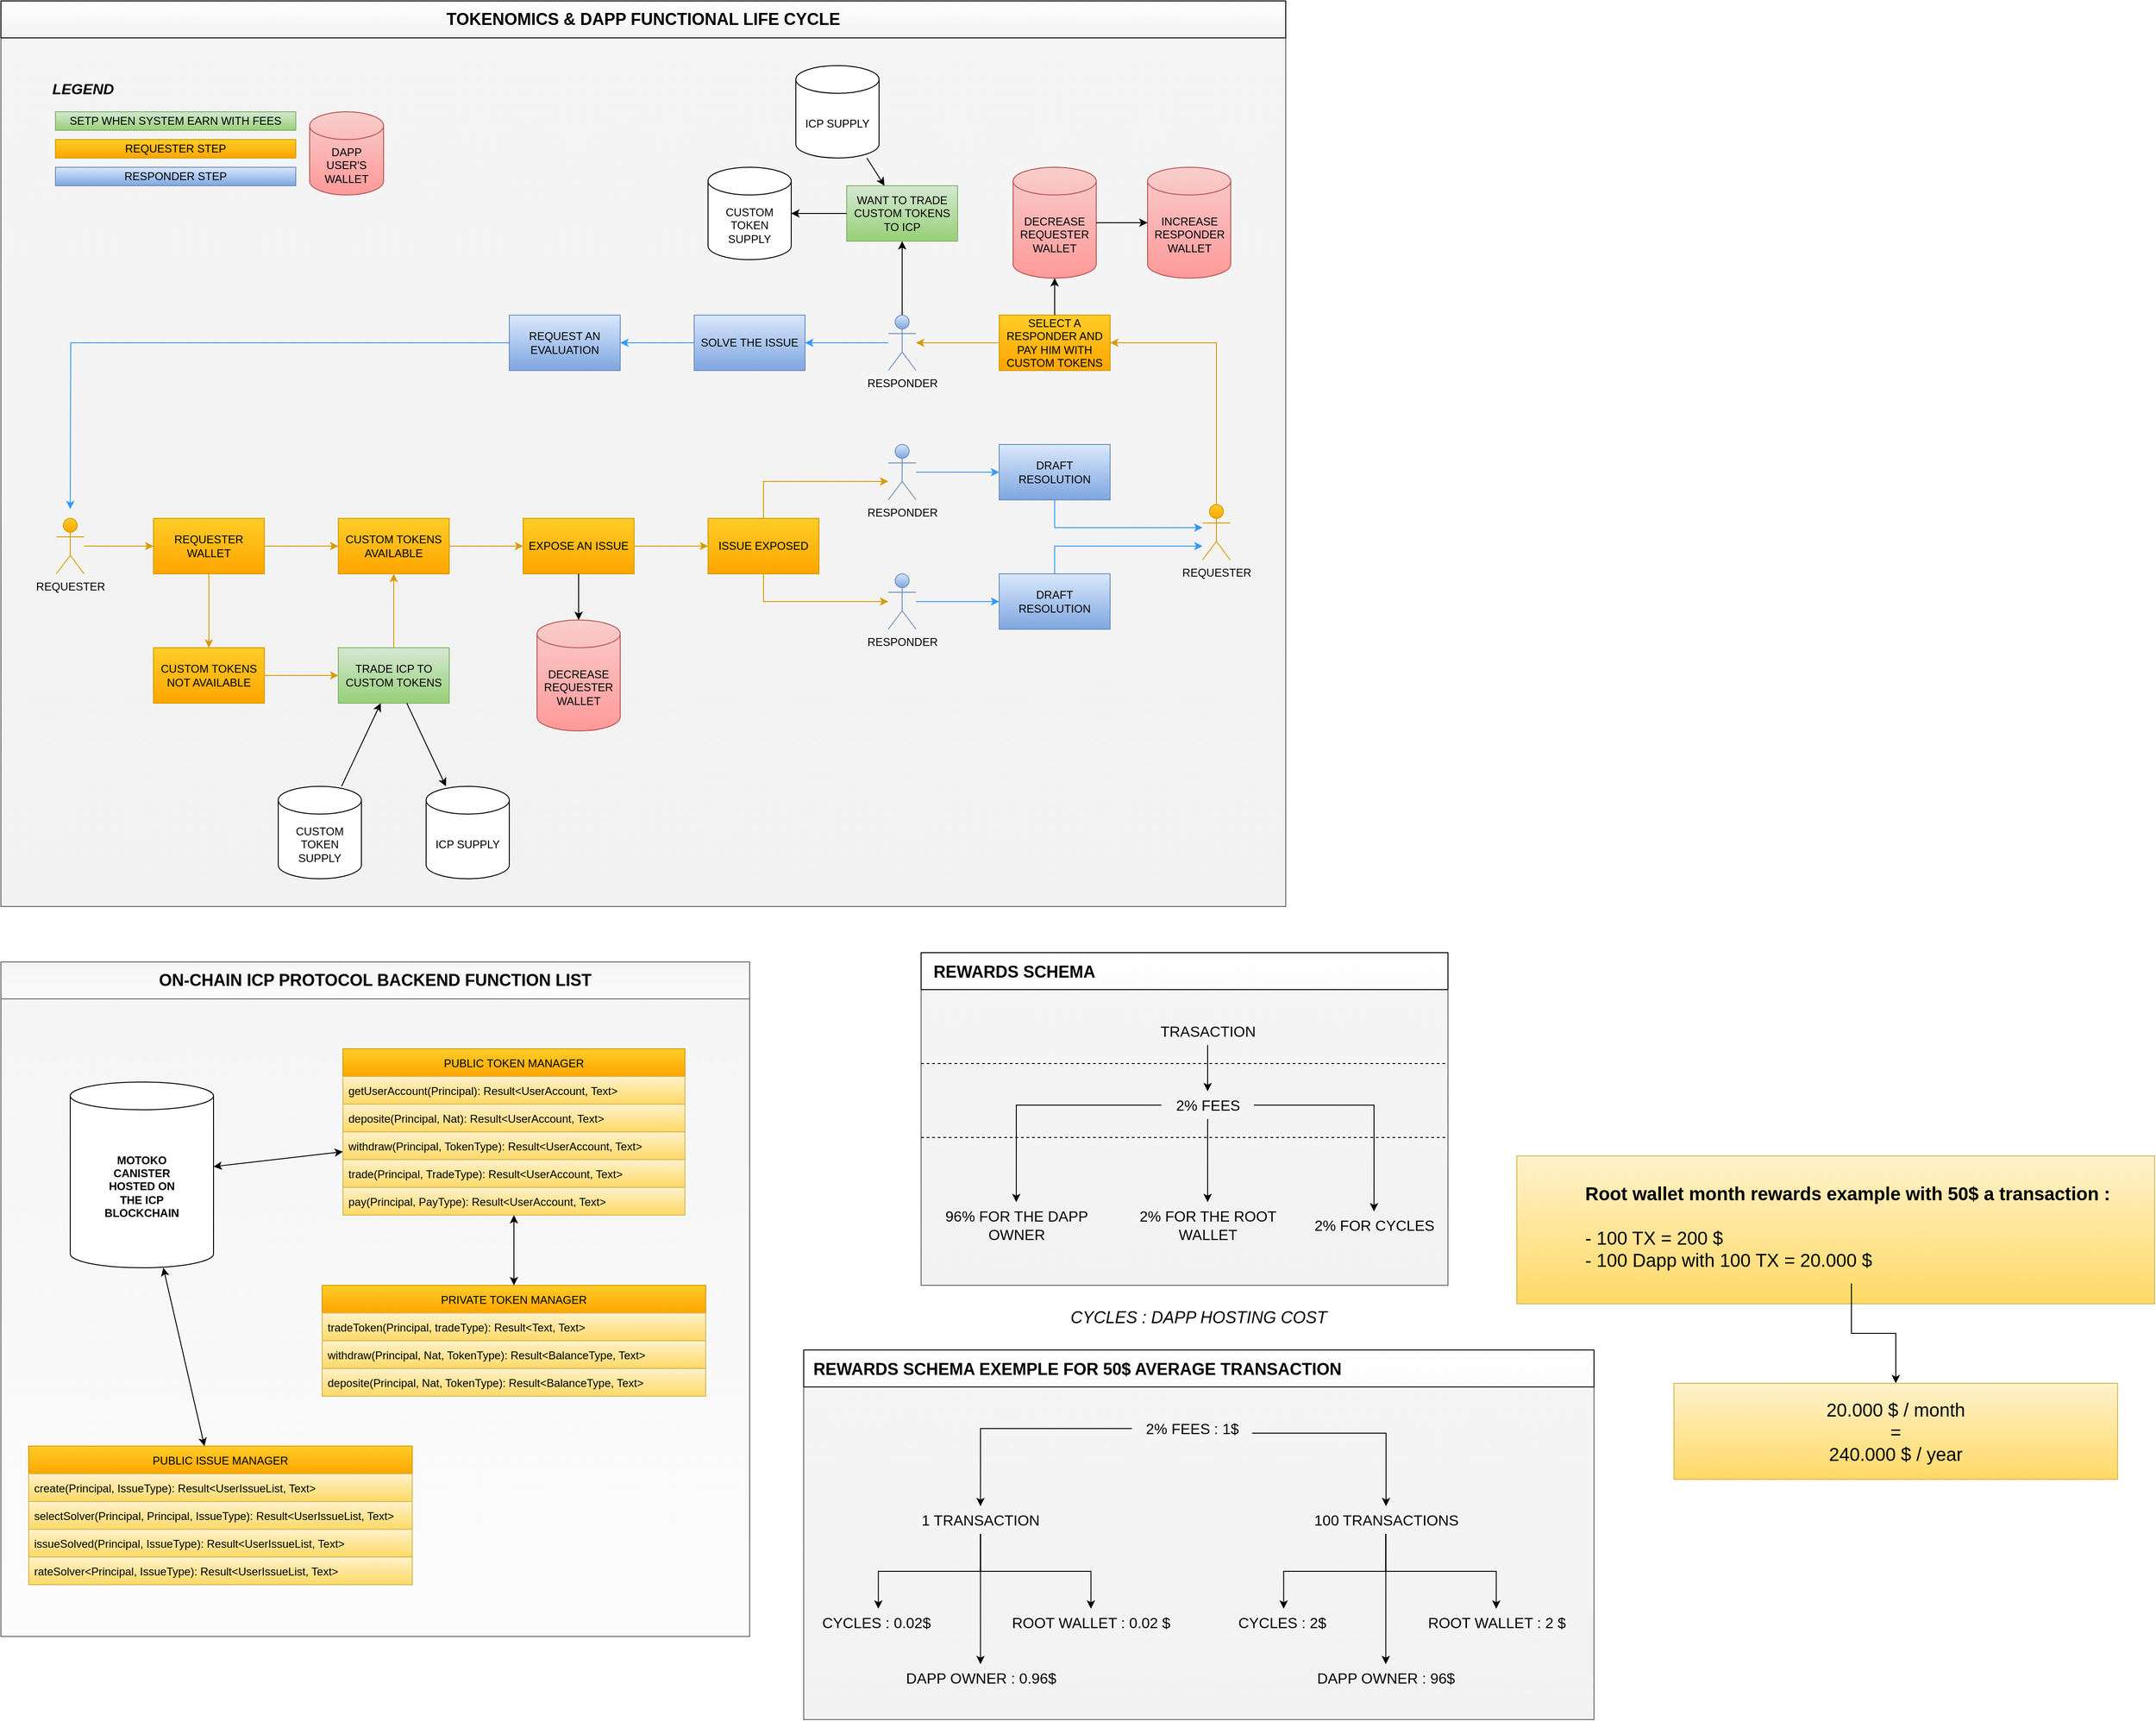<mxfile version="20.0.4" type="github">
  <diagram id="-E4rqIcrRXrwPLXp2Tc1" name="Page-1">
    <mxGraphModel dx="1896" dy="1011" grid="1" gridSize="10" guides="1" tooltips="1" connect="1" arrows="1" fold="1" page="1" pageScale="1" pageWidth="827" pageHeight="1169" math="0" shadow="0">
      <root>
        <mxCell id="0" />
        <mxCell id="1" parent="0" />
        <mxCell id="Ue3m3ns21DTPb-Fn_mAA-82" value="" style="rounded=0;whiteSpace=wrap;html=1;fontSize=20;gradientColor=#ffd966;fillColor=#fff2cc;strokeColor=#d6b656;" vertex="1" parent="1">
          <mxGeometry x="1640" y="1290" width="690" height="160" as="geometry" />
        </mxCell>
        <mxCell id="Ue3m3ns21DTPb-Fn_mAA-72" value="" style="rounded=0;whiteSpace=wrap;html=1;fontSize=16;gradientColor=#F2F2F2;fillColor=#f5f5f5;strokeColor=#666666;" vertex="1" parent="1">
          <mxGeometry x="868.5" y="1540" width="855" height="360" as="geometry" />
        </mxCell>
        <mxCell id="Ue3m3ns21DTPb-Fn_mAA-50" value="" style="rounded=0;whiteSpace=wrap;html=1;fontSize=16;gradientColor=#F2F2F2;fillColor=#f5f5f5;strokeColor=#666666;" vertex="1" parent="1">
          <mxGeometry x="995.5" y="1110" width="570" height="320" as="geometry" />
        </mxCell>
        <mxCell id="Ue3m3ns21DTPb-Fn_mAA-28" value="" style="rounded=0;whiteSpace=wrap;html=1;fillColor=#f5f5f5;gradientColor=#FCFCFC;strokeColor=#666666;" vertex="1" parent="1">
          <mxGeometry y="1120" width="810" height="690" as="geometry" />
        </mxCell>
        <mxCell id="-_ocpUVoCZEyNk-bwwx2-116" value="" style="rounded=0;whiteSpace=wrap;html=1;fillColor=#f5f5f5;gradientColor=#F2F2F2;strokeColor=#666666;movable=1;resizable=1;rotatable=1;deletable=1;editable=1;connectable=1;" parent="1" vertex="1">
          <mxGeometry y="80" width="1390" height="940" as="geometry" />
        </mxCell>
        <mxCell id="-_ocpUVoCZEyNk-bwwx2-2" value="ICP SUPPLY" style="shape=cylinder3;whiteSpace=wrap;html=1;boundedLbl=1;backgroundOutline=1;size=15;" parent="1" vertex="1">
          <mxGeometry x="460" y="890" width="90" height="100" as="geometry" />
        </mxCell>
        <mxCell id="-_ocpUVoCZEyNk-bwwx2-12" value="" style="edgeStyle=orthogonalEdgeStyle;rounded=0;orthogonalLoop=1;jettySize=auto;html=1;strokeWidth=1;fillColor=#ffcd28;strokeColor=#d79b00;gradientColor=#ffa500;" parent="1" source="-_ocpUVoCZEyNk-bwwx2-3" target="-_ocpUVoCZEyNk-bwwx2-11" edge="1">
          <mxGeometry relative="1" as="geometry" />
        </mxCell>
        <mxCell id="-_ocpUVoCZEyNk-bwwx2-3" value="REQUESTER" style="shape=umlActor;verticalLabelPosition=bottom;verticalAlign=top;html=1;outlineConnect=0;fillColor=#ffcd28;strokeColor=#d79b00;gradientColor=#ffa500;" parent="1" vertex="1">
          <mxGeometry x="60" y="600" width="30" height="60" as="geometry" />
        </mxCell>
        <mxCell id="-_ocpUVoCZEyNk-bwwx2-7" value="CUSTOM TOKEN SUPPLY" style="shape=cylinder3;whiteSpace=wrap;html=1;boundedLbl=1;backgroundOutline=1;size=15;" parent="1" vertex="1">
          <mxGeometry x="300" y="890" width="90" height="100" as="geometry" />
        </mxCell>
        <mxCell id="-_ocpUVoCZEyNk-bwwx2-14" value="" style="edgeStyle=orthogonalEdgeStyle;rounded=0;orthogonalLoop=1;jettySize=auto;html=1;fillColor=#ffcd28;strokeColor=#d79b00;gradientColor=#ffa500;" parent="1" source="-_ocpUVoCZEyNk-bwwx2-11" target="-_ocpUVoCZEyNk-bwwx2-13" edge="1">
          <mxGeometry relative="1" as="geometry" />
        </mxCell>
        <mxCell id="-_ocpUVoCZEyNk-bwwx2-25" value="" style="edgeStyle=orthogonalEdgeStyle;rounded=0;orthogonalLoop=1;jettySize=auto;html=1;fillColor=#ffcd28;gradientColor=#ffa500;strokeColor=#d79b00;" parent="1" source="-_ocpUVoCZEyNk-bwwx2-11" target="-_ocpUVoCZEyNk-bwwx2-24" edge="1">
          <mxGeometry relative="1" as="geometry" />
        </mxCell>
        <mxCell id="-_ocpUVoCZEyNk-bwwx2-11" value="REQUESTER WALLET" style="whiteSpace=wrap;html=1;verticalAlign=middle;fillColor=#ffcd28;strokeColor=#d79b00;gradientColor=#ffa500;" parent="1" vertex="1">
          <mxGeometry x="165" y="600" width="120" height="60" as="geometry" />
        </mxCell>
        <mxCell id="-_ocpUVoCZEyNk-bwwx2-16" value="" style="edgeStyle=orthogonalEdgeStyle;rounded=0;orthogonalLoop=1;jettySize=auto;html=1;fillColor=#ffcd28;strokeColor=#d79b00;gradientColor=#ffa500;" parent="1" source="-_ocpUVoCZEyNk-bwwx2-13" target="-_ocpUVoCZEyNk-bwwx2-15" edge="1">
          <mxGeometry relative="1" as="geometry" />
        </mxCell>
        <mxCell id="-_ocpUVoCZEyNk-bwwx2-13" value="CUSTOM TOKENS AVAILABLE" style="whiteSpace=wrap;html=1;verticalAlign=middle;fillColor=#ffcd28;strokeColor=#d79b00;gradientColor=#ffa500;" parent="1" vertex="1">
          <mxGeometry x="365" y="600" width="120" height="60" as="geometry" />
        </mxCell>
        <mxCell id="-_ocpUVoCZEyNk-bwwx2-33" value="" style="edgeStyle=orthogonalEdgeStyle;rounded=0;orthogonalLoop=1;jettySize=auto;html=1;fillColor=#ffcd28;strokeColor=#d79b00;gradientColor=#ffa500;" parent="1" source="-_ocpUVoCZEyNk-bwwx2-15" target="-_ocpUVoCZEyNk-bwwx2-32" edge="1">
          <mxGeometry relative="1" as="geometry" />
        </mxCell>
        <mxCell id="-_ocpUVoCZEyNk-bwwx2-15" value="EXPOSE AN ISSUE" style="whiteSpace=wrap;html=1;verticalAlign=middle;fillColor=#ffcd28;strokeColor=#d79b00;gradientColor=#ffa500;" parent="1" vertex="1">
          <mxGeometry x="565" y="600" width="120" height="60" as="geometry" />
        </mxCell>
        <mxCell id="-_ocpUVoCZEyNk-bwwx2-27" value="" style="edgeStyle=orthogonalEdgeStyle;rounded=0;orthogonalLoop=1;jettySize=auto;html=1;fillColor=#ffcd28;strokeColor=#d79b00;gradientColor=#ffa500;" parent="1" source="-_ocpUVoCZEyNk-bwwx2-24" target="-_ocpUVoCZEyNk-bwwx2-26" edge="1">
          <mxGeometry relative="1" as="geometry" />
        </mxCell>
        <mxCell id="-_ocpUVoCZEyNk-bwwx2-24" value="CUSTOM TOKENS NOT AVAILABLE" style="whiteSpace=wrap;html=1;verticalAlign=middle;fillColor=#ffcd28;strokeColor=#d79b00;gradientColor=#ffa500;" parent="1" vertex="1">
          <mxGeometry x="165" y="740" width="120" height="60" as="geometry" />
        </mxCell>
        <mxCell id="-_ocpUVoCZEyNk-bwwx2-28" value="" style="edgeStyle=orthogonalEdgeStyle;rounded=0;orthogonalLoop=1;jettySize=auto;html=1;fillColor=#ffcd28;gradientColor=#ffa500;strokeColor=#d79b00;" parent="1" source="-_ocpUVoCZEyNk-bwwx2-26" target="-_ocpUVoCZEyNk-bwwx2-13" edge="1">
          <mxGeometry relative="1" as="geometry" />
        </mxCell>
        <mxCell id="-_ocpUVoCZEyNk-bwwx2-26" value="TRADE ICP TO CUSTOM TOKENS" style="whiteSpace=wrap;html=1;verticalAlign=middle;fillColor=#d5e8d4;strokeColor=#82b366;gradientColor=#97d077;" parent="1" vertex="1">
          <mxGeometry x="365" y="740" width="120" height="60" as="geometry" />
        </mxCell>
        <mxCell id="-_ocpUVoCZEyNk-bwwx2-29" value="SETP WHEN SYSTEM EARN WITH FEES" style="whiteSpace=wrap;html=1;verticalAlign=middle;fillColor=#d5e8d4;strokeColor=#82b366;gradientColor=#97d077;" parent="1" vertex="1">
          <mxGeometry x="59" y="160" width="260" height="20" as="geometry" />
        </mxCell>
        <mxCell id="-_ocpUVoCZEyNk-bwwx2-31" value="LEGEND" style="text;html=1;strokeColor=none;fillColor=none;align=center;verticalAlign=middle;whiteSpace=wrap;rounded=0;fontSize=16;fontStyle=3" parent="1" vertex="1">
          <mxGeometry x="59" y="120" width="60" height="30" as="geometry" />
        </mxCell>
        <mxCell id="-_ocpUVoCZEyNk-bwwx2-73" style="edgeStyle=orthogonalEdgeStyle;rounded=0;orthogonalLoop=1;jettySize=auto;html=1;strokeColor=#d79b00;strokeWidth=1;fillColor=#ffcd28;gradientColor=#ffa500;" parent="1" source="-_ocpUVoCZEyNk-bwwx2-32" target="-_ocpUVoCZEyNk-bwwx2-47" edge="1">
          <mxGeometry relative="1" as="geometry">
            <Array as="points">
              <mxPoint x="825" y="690" />
            </Array>
          </mxGeometry>
        </mxCell>
        <mxCell id="-_ocpUVoCZEyNk-bwwx2-75" style="edgeStyle=orthogonalEdgeStyle;rounded=0;orthogonalLoop=1;jettySize=auto;html=1;strokeColor=#d79b00;strokeWidth=1;fillColor=#ffcd28;gradientColor=#ffa500;" parent="1" source="-_ocpUVoCZEyNk-bwwx2-32" target="-_ocpUVoCZEyNk-bwwx2-46" edge="1">
          <mxGeometry relative="1" as="geometry">
            <Array as="points">
              <mxPoint x="825" y="560" />
            </Array>
          </mxGeometry>
        </mxCell>
        <mxCell id="-_ocpUVoCZEyNk-bwwx2-32" value="ISSUE EXPOSED" style="whiteSpace=wrap;html=1;verticalAlign=middle;fillColor=#ffcd28;strokeColor=#d79b00;gradientColor=#ffa500;" parent="1" vertex="1">
          <mxGeometry x="765" y="600" width="120" height="60" as="geometry" />
        </mxCell>
        <mxCell id="-_ocpUVoCZEyNk-bwwx2-39" value="REQUESTER STEP" style="whiteSpace=wrap;html=1;verticalAlign=middle;fillColor=#ffcd28;strokeColor=#d79b00;gradientColor=#ffa500;" parent="1" vertex="1">
          <mxGeometry x="59" y="190" width="260" height="20" as="geometry" />
        </mxCell>
        <mxCell id="-_ocpUVoCZEyNk-bwwx2-40" value="RESPONDER STEP" style="whiteSpace=wrap;html=1;verticalAlign=middle;fillColor=#dae8fc;strokeColor=#6c8ebf;gradientColor=#7ea6e0;" parent="1" vertex="1">
          <mxGeometry x="59" y="220" width="260" height="20" as="geometry" />
        </mxCell>
        <mxCell id="-_ocpUVoCZEyNk-bwwx2-81" style="edgeStyle=orthogonalEdgeStyle;rounded=0;orthogonalLoop=1;jettySize=auto;html=1;strokeColor=#d79b00;strokeWidth=1;fillColor=#ffcd28;gradientColor=#ffa500;" parent="1" source="-_ocpUVoCZEyNk-bwwx2-42" target="-_ocpUVoCZEyNk-bwwx2-80" edge="1">
          <mxGeometry relative="1" as="geometry">
            <Array as="points">
              <mxPoint x="1315" y="410" />
            </Array>
          </mxGeometry>
        </mxCell>
        <mxCell id="-_ocpUVoCZEyNk-bwwx2-42" value="REQUESTER" style="shape=umlActor;verticalLabelPosition=bottom;verticalAlign=top;html=1;outlineConnect=0;fillColor=#ffcd28;strokeColor=#d79b00;gradientColor=#ffa500;" parent="1" vertex="1">
          <mxGeometry x="1300" y="585" width="30" height="60" as="geometry" />
        </mxCell>
        <mxCell id="-_ocpUVoCZEyNk-bwwx2-77" style="edgeStyle=orthogonalEdgeStyle;rounded=0;orthogonalLoop=1;jettySize=auto;html=1;strokeColor=#3399FF;strokeWidth=1;" parent="1" source="-_ocpUVoCZEyNk-bwwx2-46" target="-_ocpUVoCZEyNk-bwwx2-48" edge="1">
          <mxGeometry relative="1" as="geometry" />
        </mxCell>
        <mxCell id="-_ocpUVoCZEyNk-bwwx2-46" value="RESPONDER" style="shape=umlActor;verticalLabelPosition=bottom;verticalAlign=top;html=1;outlineConnect=0;fillColor=#dae8fc;strokeColor=#6c8ebf;gradientColor=#7ea6e0;" parent="1" vertex="1">
          <mxGeometry x="960" y="520" width="30" height="60" as="geometry" />
        </mxCell>
        <mxCell id="-_ocpUVoCZEyNk-bwwx2-76" style="edgeStyle=orthogonalEdgeStyle;rounded=0;orthogonalLoop=1;jettySize=auto;html=1;strokeColor=#3399FF;strokeWidth=1;" parent="1" source="-_ocpUVoCZEyNk-bwwx2-47" target="-_ocpUVoCZEyNk-bwwx2-49" edge="1">
          <mxGeometry relative="1" as="geometry" />
        </mxCell>
        <mxCell id="-_ocpUVoCZEyNk-bwwx2-47" value="RESPONDER" style="shape=umlActor;verticalLabelPosition=bottom;verticalAlign=top;html=1;outlineConnect=0;fillColor=#dae8fc;strokeColor=#6c8ebf;gradientColor=#7ea6e0;" parent="1" vertex="1">
          <mxGeometry x="960" y="660" width="30" height="60" as="geometry" />
        </mxCell>
        <mxCell id="-_ocpUVoCZEyNk-bwwx2-78" style="edgeStyle=orthogonalEdgeStyle;rounded=0;orthogonalLoop=1;jettySize=auto;html=1;strokeColor=#3399FF;strokeWidth=1;" parent="1" source="-_ocpUVoCZEyNk-bwwx2-48" target="-_ocpUVoCZEyNk-bwwx2-42" edge="1">
          <mxGeometry relative="1" as="geometry">
            <Array as="points">
              <mxPoint x="1140" y="610" />
            </Array>
          </mxGeometry>
        </mxCell>
        <mxCell id="-_ocpUVoCZEyNk-bwwx2-48" value="DRAFT RESOLUTION" style="whiteSpace=wrap;html=1;verticalAlign=middle;fillColor=#dae8fc;strokeColor=#6c8ebf;gradientColor=#7ea6e0;" parent="1" vertex="1">
          <mxGeometry x="1080" y="520" width="120" height="60" as="geometry" />
        </mxCell>
        <mxCell id="-_ocpUVoCZEyNk-bwwx2-79" style="edgeStyle=orthogonalEdgeStyle;rounded=0;orthogonalLoop=1;jettySize=auto;html=1;strokeColor=#3399FF;strokeWidth=1;" parent="1" source="-_ocpUVoCZEyNk-bwwx2-49" target="-_ocpUVoCZEyNk-bwwx2-42" edge="1">
          <mxGeometry relative="1" as="geometry">
            <Array as="points">
              <mxPoint x="1140" y="630" />
            </Array>
          </mxGeometry>
        </mxCell>
        <mxCell id="-_ocpUVoCZEyNk-bwwx2-49" value="DRAFT RESOLUTION" style="whiteSpace=wrap;html=1;verticalAlign=middle;fillColor=#dae8fc;strokeColor=#6c8ebf;gradientColor=#7ea6e0;" parent="1" vertex="1">
          <mxGeometry x="1080" y="660" width="120" height="60" as="geometry" />
        </mxCell>
        <mxCell id="-_ocpUVoCZEyNk-bwwx2-87" style="edgeStyle=orthogonalEdgeStyle;rounded=0;orthogonalLoop=1;jettySize=auto;html=1;strokeColor=#d79b00;strokeWidth=1;fillColor=#ffcd28;gradientColor=#ffa500;" parent="1" source="-_ocpUVoCZEyNk-bwwx2-80" target="-_ocpUVoCZEyNk-bwwx2-86" edge="1">
          <mxGeometry relative="1" as="geometry" />
        </mxCell>
        <mxCell id="-_ocpUVoCZEyNk-bwwx2-80" value="SELECT A RESPONDER AND PAY HIM WITH CUSTOM TOKENS" style="whiteSpace=wrap;html=1;verticalAlign=middle;fillColor=#ffcd28;strokeColor=#d79b00;gradientColor=#ffa500;" parent="1" vertex="1">
          <mxGeometry x="1080" y="380" width="120" height="60" as="geometry" />
        </mxCell>
        <mxCell id="-_ocpUVoCZEyNk-bwwx2-89" style="edgeStyle=orthogonalEdgeStyle;rounded=0;orthogonalLoop=1;jettySize=auto;html=1;strokeColor=#3399FF;strokeWidth=1;" parent="1" source="-_ocpUVoCZEyNk-bwwx2-86" target="-_ocpUVoCZEyNk-bwwx2-88" edge="1">
          <mxGeometry relative="1" as="geometry" />
        </mxCell>
        <mxCell id="-_ocpUVoCZEyNk-bwwx2-102" value="" style="edgeStyle=orthogonalEdgeStyle;rounded=0;orthogonalLoop=1;jettySize=auto;html=1;startArrow=none;startFill=0;endArrow=classic;endFill=1;strokeColor=#000000;strokeWidth=1;" parent="1" source="-_ocpUVoCZEyNk-bwwx2-86" target="-_ocpUVoCZEyNk-bwwx2-101" edge="1">
          <mxGeometry relative="1" as="geometry" />
        </mxCell>
        <mxCell id="-_ocpUVoCZEyNk-bwwx2-86" value="RESPONDER" style="shape=umlActor;verticalLabelPosition=bottom;verticalAlign=top;html=1;outlineConnect=0;fillColor=#dae8fc;strokeColor=#6c8ebf;gradientColor=#7ea6e0;" parent="1" vertex="1">
          <mxGeometry x="960" y="380" width="30" height="60" as="geometry" />
        </mxCell>
        <mxCell id="-_ocpUVoCZEyNk-bwwx2-91" value="" style="edgeStyle=orthogonalEdgeStyle;rounded=0;orthogonalLoop=1;jettySize=auto;html=1;strokeColor=#3399FF;strokeWidth=1;" parent="1" source="-_ocpUVoCZEyNk-bwwx2-88" target="-_ocpUVoCZEyNk-bwwx2-90" edge="1">
          <mxGeometry relative="1" as="geometry" />
        </mxCell>
        <mxCell id="-_ocpUVoCZEyNk-bwwx2-88" value="SOLVE THE ISSUE" style="whiteSpace=wrap;html=1;verticalAlign=middle;fillColor=#dae8fc;strokeColor=#6c8ebf;gradientColor=#7ea6e0;" parent="1" vertex="1">
          <mxGeometry x="750" y="380" width="120" height="60" as="geometry" />
        </mxCell>
        <mxCell id="-_ocpUVoCZEyNk-bwwx2-92" style="edgeStyle=orthogonalEdgeStyle;rounded=0;orthogonalLoop=1;jettySize=auto;html=1;strokeColor=#3399FF;strokeWidth=1;" parent="1" source="-_ocpUVoCZEyNk-bwwx2-90" edge="1">
          <mxGeometry relative="1" as="geometry">
            <mxPoint x="75" y="590" as="targetPoint" />
          </mxGeometry>
        </mxCell>
        <mxCell id="-_ocpUVoCZEyNk-bwwx2-90" value="REQUEST AN EVALUATION" style="whiteSpace=wrap;html=1;verticalAlign=middle;fillColor=#dae8fc;strokeColor=#6c8ebf;gradientColor=#7ea6e0;" parent="1" vertex="1">
          <mxGeometry x="550" y="380" width="120" height="60" as="geometry" />
        </mxCell>
        <mxCell id="-_ocpUVoCZEyNk-bwwx2-95" value="" style="endArrow=classic;html=1;rounded=0;strokeColor=#000000;strokeWidth=1;" parent="1" source="-_ocpUVoCZEyNk-bwwx2-26" target="-_ocpUVoCZEyNk-bwwx2-2" edge="1">
          <mxGeometry width="50" height="50" relative="1" as="geometry">
            <mxPoint x="770" y="770" as="sourcePoint" />
            <mxPoint x="820" y="720" as="targetPoint" />
          </mxGeometry>
        </mxCell>
        <mxCell id="-_ocpUVoCZEyNk-bwwx2-96" value="" style="endArrow=classic;html=1;rounded=0;strokeColor=#000000;strokeWidth=1;" parent="1" source="-_ocpUVoCZEyNk-bwwx2-7" target="-_ocpUVoCZEyNk-bwwx2-26" edge="1">
          <mxGeometry width="50" height="50" relative="1" as="geometry">
            <mxPoint x="770" y="770" as="sourcePoint" />
            <mxPoint x="820" y="720" as="targetPoint" />
          </mxGeometry>
        </mxCell>
        <mxCell id="-_ocpUVoCZEyNk-bwwx2-97" value="DECREASE REQUESTER WALLET" style="shape=cylinder3;whiteSpace=wrap;html=1;boundedLbl=1;backgroundOutline=1;size=15;fillColor=#f8cecc;gradientColor=#FF9999;strokeColor=#b85450;" parent="1" vertex="1">
          <mxGeometry x="580" y="710" width="90" height="120" as="geometry" />
        </mxCell>
        <mxCell id="-_ocpUVoCZEyNk-bwwx2-98" value="" style="endArrow=classic;html=1;rounded=0;strokeColor=#000000;strokeWidth=1;" parent="1" source="-_ocpUVoCZEyNk-bwwx2-15" target="-_ocpUVoCZEyNk-bwwx2-97" edge="1">
          <mxGeometry width="50" height="50" relative="1" as="geometry">
            <mxPoint x="770" y="770" as="sourcePoint" />
            <mxPoint x="820" y="720" as="targetPoint" />
          </mxGeometry>
        </mxCell>
        <mxCell id="-_ocpUVoCZEyNk-bwwx2-101" value="WANT TO TRADE CUSTOM TOKENS TO ICP" style="whiteSpace=wrap;html=1;verticalAlign=middle;fillColor=#d5e8d4;strokeColor=#82b366;gradientColor=#97d077;" parent="1" vertex="1">
          <mxGeometry x="915" y="240" width="120" height="60" as="geometry" />
        </mxCell>
        <mxCell id="-_ocpUVoCZEyNk-bwwx2-104" value="ICP SUPPLY" style="shape=cylinder3;whiteSpace=wrap;html=1;boundedLbl=1;backgroundOutline=1;size=15;" parent="1" vertex="1">
          <mxGeometry x="860" y="110" width="90" height="100" as="geometry" />
        </mxCell>
        <mxCell id="-_ocpUVoCZEyNk-bwwx2-105" value="CUSTOM TOKEN SUPPLY" style="shape=cylinder3;whiteSpace=wrap;html=1;boundedLbl=1;backgroundOutline=1;size=15;" parent="1" vertex="1">
          <mxGeometry x="765" y="220" width="90" height="100" as="geometry" />
        </mxCell>
        <mxCell id="-_ocpUVoCZEyNk-bwwx2-106" value="" style="endArrow=classic;html=1;rounded=0;strokeColor=#000000;strokeWidth=1;" parent="1" source="-_ocpUVoCZEyNk-bwwx2-101" target="-_ocpUVoCZEyNk-bwwx2-105" edge="1">
          <mxGeometry width="50" height="50" relative="1" as="geometry">
            <mxPoint x="700" y="340" as="sourcePoint" />
            <mxPoint x="750" y="290" as="targetPoint" />
          </mxGeometry>
        </mxCell>
        <mxCell id="-_ocpUVoCZEyNk-bwwx2-108" value="" style="endArrow=classic;html=1;rounded=0;strokeColor=#000000;strokeWidth=1;" parent="1" source="-_ocpUVoCZEyNk-bwwx2-104" target="-_ocpUVoCZEyNk-bwwx2-101" edge="1">
          <mxGeometry width="50" height="50" relative="1" as="geometry">
            <mxPoint x="700" y="340" as="sourcePoint" />
            <mxPoint x="750" y="290" as="targetPoint" />
          </mxGeometry>
        </mxCell>
        <mxCell id="-_ocpUVoCZEyNk-bwwx2-111" value="DAPP USER&#39;S WALLET" style="shape=cylinder3;whiteSpace=wrap;html=1;boundedLbl=1;backgroundOutline=1;size=15;fillColor=#f8cecc;gradientColor=#FF9999;strokeColor=#b85450;" parent="1" vertex="1">
          <mxGeometry x="334" y="160" width="80" height="90" as="geometry" />
        </mxCell>
        <mxCell id="-_ocpUVoCZEyNk-bwwx2-112" value="INCREASE RESPONDER WALLET" style="shape=cylinder3;whiteSpace=wrap;html=1;boundedLbl=1;backgroundOutline=1;size=15;fillColor=#f8cecc;gradientColor=#FF9999;strokeColor=#b85450;" parent="1" vertex="1">
          <mxGeometry x="1240.5" y="220" width="90" height="120" as="geometry" />
        </mxCell>
        <mxCell id="-_ocpUVoCZEyNk-bwwx2-113" value="DECREASE REQUESTER WALLET" style="shape=cylinder3;whiteSpace=wrap;html=1;boundedLbl=1;backgroundOutline=1;size=15;fillColor=#f8cecc;gradientColor=#FF9999;strokeColor=#b85450;" parent="1" vertex="1">
          <mxGeometry x="1095" y="220" width="90" height="120" as="geometry" />
        </mxCell>
        <mxCell id="-_ocpUVoCZEyNk-bwwx2-114" value="" style="endArrow=classic;html=1;rounded=0;strokeColor=#000000;strokeWidth=1;" parent="1" source="-_ocpUVoCZEyNk-bwwx2-80" target="-_ocpUVoCZEyNk-bwwx2-113" edge="1">
          <mxGeometry width="50" height="50" relative="1" as="geometry">
            <mxPoint x="700" y="360" as="sourcePoint" />
            <mxPoint x="750" y="310" as="targetPoint" />
          </mxGeometry>
        </mxCell>
        <mxCell id="-_ocpUVoCZEyNk-bwwx2-115" value="" style="endArrow=classic;html=1;rounded=0;strokeColor=#000000;strokeWidth=1;" parent="1" source="-_ocpUVoCZEyNk-bwwx2-113" target="-_ocpUVoCZEyNk-bwwx2-112" edge="1">
          <mxGeometry width="50" height="50" relative="1" as="geometry">
            <mxPoint x="700" y="360" as="sourcePoint" />
            <mxPoint x="750" y="310" as="targetPoint" />
          </mxGeometry>
        </mxCell>
        <mxCell id="-_ocpUVoCZEyNk-bwwx2-117" value="TOKENOMICS &amp;amp; DAPP FUNCTIONAL LIFE CYCLE" style="rounded=0;whiteSpace=wrap;html=1;fillColor=#FFFFFF;gradientColor=#F2F2F2;fontSize=18;fontStyle=1" parent="1" vertex="1">
          <mxGeometry y="40" width="1390" height="40" as="geometry" />
        </mxCell>
        <mxCell id="Ue3m3ns21DTPb-Fn_mAA-1" value="MOTOKO&lt;br&gt;CANISTER&lt;br&gt;HOSTED ON&lt;br&gt;THE ICP&lt;br&gt;BLOCKCHAIN" style="shape=cylinder3;whiteSpace=wrap;html=1;boundedLbl=1;backgroundOutline=1;size=15;fontStyle=1" vertex="1" parent="1">
          <mxGeometry x="75" y="1210" width="155" height="201" as="geometry" />
        </mxCell>
        <mxCell id="Ue3m3ns21DTPb-Fn_mAA-6" value="PUBLIC TOKEN MANAGER" style="swimlane;fontStyle=0;childLayout=stackLayout;horizontal=1;startSize=30;horizontalStack=0;resizeParent=1;resizeParentMax=0;resizeLast=0;collapsible=1;marginBottom=0;fillColor=#ffcd28;gradientColor=#ffa500;strokeColor=#d79b00;" vertex="1" parent="1">
          <mxGeometry x="370" y="1174" width="370" height="180" as="geometry" />
        </mxCell>
        <mxCell id="Ue3m3ns21DTPb-Fn_mAA-7" value="getUserAccount(Principal): Result&lt;UserAccount, Text&gt;" style="text;strokeColor=#d6b656;fillColor=#fff2cc;align=left;verticalAlign=middle;spacingLeft=4;spacingRight=4;overflow=hidden;points=[[0,0.5],[1,0.5]];portConstraint=eastwest;rotatable=0;gradientColor=#ffd966;" vertex="1" parent="Ue3m3ns21DTPb-Fn_mAA-6">
          <mxGeometry y="30" width="370" height="30" as="geometry" />
        </mxCell>
        <mxCell id="Ue3m3ns21DTPb-Fn_mAA-8" value="deposite(Principal, Nat): Result&lt;UserAccount, Text&gt;" style="text;strokeColor=#d6b656;fillColor=#fff2cc;align=left;verticalAlign=middle;spacingLeft=4;spacingRight=4;overflow=hidden;points=[[0,0.5],[1,0.5]];portConstraint=eastwest;rotatable=0;gradientColor=#ffd966;" vertex="1" parent="Ue3m3ns21DTPb-Fn_mAA-6">
          <mxGeometry y="60" width="370" height="30" as="geometry" />
        </mxCell>
        <mxCell id="Ue3m3ns21DTPb-Fn_mAA-9" value="withdraw(Principal, TokenType): Result&lt;UserAccount, Text&gt;" style="text;strokeColor=#d6b656;fillColor=#fff2cc;align=left;verticalAlign=middle;spacingLeft=4;spacingRight=4;overflow=hidden;points=[[0,0.5],[1,0.5]];portConstraint=eastwest;rotatable=0;gradientColor=#ffd966;" vertex="1" parent="Ue3m3ns21DTPb-Fn_mAA-6">
          <mxGeometry y="90" width="370" height="30" as="geometry" />
        </mxCell>
        <mxCell id="Ue3m3ns21DTPb-Fn_mAA-10" value="trade(Principal, TradeType): Result&lt;UserAccount, Text&gt;" style="text;strokeColor=#d6b656;fillColor=#fff2cc;align=left;verticalAlign=middle;spacingLeft=4;spacingRight=4;overflow=hidden;points=[[0,0.5],[1,0.5]];portConstraint=eastwest;rotatable=0;gradientColor=#ffd966;" vertex="1" parent="Ue3m3ns21DTPb-Fn_mAA-6">
          <mxGeometry y="120" width="370" height="30" as="geometry" />
        </mxCell>
        <mxCell id="Ue3m3ns21DTPb-Fn_mAA-11" value="pay(Principal, PayType): Result&lt;UserAccount, Text&gt;" style="text;strokeColor=#d6b656;fillColor=#fff2cc;align=left;verticalAlign=middle;spacingLeft=4;spacingRight=4;overflow=hidden;points=[[0,0.5],[1,0.5]];portConstraint=eastwest;rotatable=0;gradientColor=#ffd966;" vertex="1" parent="Ue3m3ns21DTPb-Fn_mAA-6">
          <mxGeometry y="150" width="370" height="30" as="geometry" />
        </mxCell>
        <mxCell id="Ue3m3ns21DTPb-Fn_mAA-13" value="" style="endArrow=classic;startArrow=classic;html=1;rounded=0;" edge="1" parent="1" source="Ue3m3ns21DTPb-Fn_mAA-1" target="Ue3m3ns21DTPb-Fn_mAA-6">
          <mxGeometry width="50" height="50" relative="1" as="geometry">
            <mxPoint x="680" y="1310" as="sourcePoint" />
            <mxPoint x="730" y="1260" as="targetPoint" />
          </mxGeometry>
        </mxCell>
        <mxCell id="Ue3m3ns21DTPb-Fn_mAA-14" value="PUBLIC ISSUE MANAGER" style="swimlane;fontStyle=0;childLayout=stackLayout;horizontal=1;startSize=30;horizontalStack=0;resizeParent=1;resizeParentMax=0;resizeLast=0;collapsible=1;marginBottom=0;fillColor=#ffcd28;gradientColor=#ffa500;strokeColor=#d79b00;" vertex="1" parent="1">
          <mxGeometry x="30" y="1604" width="415" height="150" as="geometry" />
        </mxCell>
        <mxCell id="Ue3m3ns21DTPb-Fn_mAA-15" value="create(Principal, IssueType): Result&lt;UserIssueList, Text&gt;" style="text;strokeColor=#d6b656;fillColor=#fff2cc;align=left;verticalAlign=middle;spacingLeft=4;spacingRight=4;overflow=hidden;points=[[0,0.5],[1,0.5]];portConstraint=eastwest;rotatable=0;gradientColor=#ffd966;" vertex="1" parent="Ue3m3ns21DTPb-Fn_mAA-14">
          <mxGeometry y="30" width="415" height="30" as="geometry" />
        </mxCell>
        <mxCell id="Ue3m3ns21DTPb-Fn_mAA-16" value="selectSolver(Principal, Principal, IssueType): Result&lt;UserIssueList, Text&gt;" style="text;strokeColor=#d6b656;fillColor=#fff2cc;align=left;verticalAlign=middle;spacingLeft=4;spacingRight=4;overflow=hidden;points=[[0,0.5],[1,0.5]];portConstraint=eastwest;rotatable=0;gradientColor=#ffd966;" vertex="1" parent="Ue3m3ns21DTPb-Fn_mAA-14">
          <mxGeometry y="60" width="415" height="30" as="geometry" />
        </mxCell>
        <mxCell id="Ue3m3ns21DTPb-Fn_mAA-17" value="issueSolved(Principal, IssueType): Result&lt;UserIssueList, Text&gt;" style="text;strokeColor=#d6b656;fillColor=#fff2cc;align=left;verticalAlign=middle;spacingLeft=4;spacingRight=4;overflow=hidden;points=[[0,0.5],[1,0.5]];portConstraint=eastwest;rotatable=0;gradientColor=#ffd966;" vertex="1" parent="Ue3m3ns21DTPb-Fn_mAA-14">
          <mxGeometry y="90" width="415" height="30" as="geometry" />
        </mxCell>
        <mxCell id="Ue3m3ns21DTPb-Fn_mAA-18" value="rateSolver&lt;Principal, IssueType): Result&lt;UserIssueList, Text&gt;" style="text;strokeColor=#d6b656;fillColor=#fff2cc;align=left;verticalAlign=middle;spacingLeft=4;spacingRight=4;overflow=hidden;points=[[0,0.5],[1,0.5]];portConstraint=eastwest;rotatable=0;gradientColor=#ffd966;" vertex="1" parent="Ue3m3ns21DTPb-Fn_mAA-14">
          <mxGeometry y="120" width="415" height="30" as="geometry" />
        </mxCell>
        <mxCell id="Ue3m3ns21DTPb-Fn_mAA-20" value="" style="endArrow=classic;startArrow=classic;html=1;rounded=0;" edge="1" parent="1" source="Ue3m3ns21DTPb-Fn_mAA-14" target="Ue3m3ns21DTPb-Fn_mAA-1">
          <mxGeometry width="50" height="50" relative="1" as="geometry">
            <mxPoint x="680" y="1510" as="sourcePoint" />
            <mxPoint x="730" y="1460" as="targetPoint" />
          </mxGeometry>
        </mxCell>
        <mxCell id="Ue3m3ns21DTPb-Fn_mAA-21" value="PRIVATE TOKEN MANAGER" style="swimlane;fontStyle=0;childLayout=stackLayout;horizontal=1;startSize=30;horizontalStack=0;resizeParent=1;resizeParentMax=0;resizeLast=0;collapsible=1;marginBottom=0;fillColor=#ffcd28;gradientColor=#ffa500;strokeColor=#d79b00;" vertex="1" parent="1">
          <mxGeometry x="347.5" y="1430" width="415" height="120" as="geometry" />
        </mxCell>
        <mxCell id="Ue3m3ns21DTPb-Fn_mAA-22" value="tradeToken(Principal, tradeType): Result&lt;Text, Text&gt;" style="text;strokeColor=#d6b656;fillColor=#fff2cc;align=left;verticalAlign=middle;spacingLeft=4;spacingRight=4;overflow=hidden;points=[[0,0.5],[1,0.5]];portConstraint=eastwest;rotatable=0;gradientColor=#ffd966;" vertex="1" parent="Ue3m3ns21DTPb-Fn_mAA-21">
          <mxGeometry y="30" width="415" height="30" as="geometry" />
        </mxCell>
        <mxCell id="Ue3m3ns21DTPb-Fn_mAA-24" value="withdraw(Principal, Nat, TokenType): Result&lt;BalanceType, Text&gt;" style="text;strokeColor=#d6b656;fillColor=#fff2cc;align=left;verticalAlign=middle;spacingLeft=4;spacingRight=4;overflow=hidden;points=[[0,0.5],[1,0.5]];portConstraint=eastwest;rotatable=0;gradientColor=#ffd966;" vertex="1" parent="Ue3m3ns21DTPb-Fn_mAA-21">
          <mxGeometry y="60" width="415" height="30" as="geometry" />
        </mxCell>
        <mxCell id="Ue3m3ns21DTPb-Fn_mAA-25" value="deposite(Principal, Nat, TokenType): Result&lt;BalanceType, Text&gt;" style="text;strokeColor=#d6b656;fillColor=#fff2cc;align=left;verticalAlign=middle;spacingLeft=4;spacingRight=4;overflow=hidden;points=[[0,0.5],[1,0.5]];portConstraint=eastwest;rotatable=0;gradientColor=#ffd966;" vertex="1" parent="Ue3m3ns21DTPb-Fn_mAA-21">
          <mxGeometry y="90" width="415" height="30" as="geometry" />
        </mxCell>
        <mxCell id="Ue3m3ns21DTPb-Fn_mAA-26" value="" style="endArrow=classic;startArrow=classic;html=1;rounded=0;" edge="1" parent="1" source="Ue3m3ns21DTPb-Fn_mAA-21" target="Ue3m3ns21DTPb-Fn_mAA-6">
          <mxGeometry width="50" height="50" relative="1" as="geometry">
            <mxPoint x="680" y="1510" as="sourcePoint" />
            <mxPoint x="730" y="1460" as="targetPoint" />
          </mxGeometry>
        </mxCell>
        <mxCell id="Ue3m3ns21DTPb-Fn_mAA-27" value="&lt;b&gt;&lt;font style=&quot;font-size: 18px;&quot;&gt;ON-CHAIN ICP PROTOCOL BACKEND FUNCTION LIST&lt;/font&gt;&lt;/b&gt;" style="rounded=0;whiteSpace=wrap;html=1;fillColor=#f5f5f5;gradientColor=#FCFCFC;strokeColor=#666666;" vertex="1" parent="1">
          <mxGeometry y="1080" width="810" height="40" as="geometry" />
        </mxCell>
        <mxCell id="Ue3m3ns21DTPb-Fn_mAA-62" style="edgeStyle=orthogonalEdgeStyle;rounded=0;orthogonalLoop=1;jettySize=auto;html=1;fontSize=18;" edge="1" parent="1" source="Ue3m3ns21DTPb-Fn_mAA-34" target="Ue3m3ns21DTPb-Fn_mAA-38">
          <mxGeometry relative="1" as="geometry" />
        </mxCell>
        <mxCell id="Ue3m3ns21DTPb-Fn_mAA-71" style="edgeStyle=orthogonalEdgeStyle;rounded=0;orthogonalLoop=1;jettySize=auto;html=1;fontSize=18;" edge="1" parent="1" source="Ue3m3ns21DTPb-Fn_mAA-34" target="Ue3m3ns21DTPb-Fn_mAA-67">
          <mxGeometry relative="1" as="geometry">
            <Array as="points">
              <mxPoint x="1498.5" y="1590" />
            </Array>
          </mxGeometry>
        </mxCell>
        <mxCell id="Ue3m3ns21DTPb-Fn_mAA-34" value="2% FEES : 1$" style="text;html=1;strokeColor=none;fillColor=none;align=center;verticalAlign=middle;whiteSpace=wrap;rounded=0;fontSize=16;" vertex="1" parent="1">
          <mxGeometry x="1223.5" y="1570" width="130" height="30" as="geometry" />
        </mxCell>
        <mxCell id="Ue3m3ns21DTPb-Fn_mAA-58" style="edgeStyle=orthogonalEdgeStyle;rounded=0;orthogonalLoop=1;jettySize=auto;html=1;fontSize=18;" edge="1" parent="1" source="Ue3m3ns21DTPb-Fn_mAA-38" target="Ue3m3ns21DTPb-Fn_mAA-55">
          <mxGeometry relative="1" as="geometry" />
        </mxCell>
        <mxCell id="Ue3m3ns21DTPb-Fn_mAA-59" style="edgeStyle=orthogonalEdgeStyle;rounded=0;orthogonalLoop=1;jettySize=auto;html=1;fontSize=18;" edge="1" parent="1" source="Ue3m3ns21DTPb-Fn_mAA-38" target="Ue3m3ns21DTPb-Fn_mAA-57">
          <mxGeometry relative="1" as="geometry" />
        </mxCell>
        <mxCell id="Ue3m3ns21DTPb-Fn_mAA-60" style="edgeStyle=orthogonalEdgeStyle;rounded=0;orthogonalLoop=1;jettySize=auto;html=1;fontSize=18;" edge="1" parent="1" source="Ue3m3ns21DTPb-Fn_mAA-38" target="Ue3m3ns21DTPb-Fn_mAA-56">
          <mxGeometry relative="1" as="geometry" />
        </mxCell>
        <mxCell id="Ue3m3ns21DTPb-Fn_mAA-38" value="1 TRANSACTION" style="text;html=1;strokeColor=none;fillColor=none;align=center;verticalAlign=middle;whiteSpace=wrap;rounded=0;fontSize=16;" vertex="1" parent="1">
          <mxGeometry x="946" y="1669" width="227.5" height="30" as="geometry" />
        </mxCell>
        <mxCell id="Ue3m3ns21DTPb-Fn_mAA-42" value="" style="edgeStyle=orthogonalEdgeStyle;rounded=0;orthogonalLoop=1;jettySize=auto;html=1;fontSize=16;" edge="1" parent="1" source="Ue3m3ns21DTPb-Fn_mAA-40" target="Ue3m3ns21DTPb-Fn_mAA-41">
          <mxGeometry relative="1" as="geometry" />
        </mxCell>
        <mxCell id="Ue3m3ns21DTPb-Fn_mAA-40" value="TRASACTION" style="text;html=1;strokeColor=none;fillColor=none;align=center;verticalAlign=middle;whiteSpace=wrap;rounded=0;fontSize=16;" vertex="1" parent="1">
          <mxGeometry x="1215.5" y="1140" width="180" height="30" as="geometry" />
        </mxCell>
        <mxCell id="Ue3m3ns21DTPb-Fn_mAA-44" value="" style="edgeStyle=orthogonalEdgeStyle;rounded=0;orthogonalLoop=1;jettySize=auto;html=1;fontSize=16;" edge="1" parent="1" source="Ue3m3ns21DTPb-Fn_mAA-41" target="Ue3m3ns21DTPb-Fn_mAA-43">
          <mxGeometry relative="1" as="geometry" />
        </mxCell>
        <mxCell id="Ue3m3ns21DTPb-Fn_mAA-47" style="edgeStyle=orthogonalEdgeStyle;rounded=0;orthogonalLoop=1;jettySize=auto;html=1;fontSize=16;" edge="1" parent="1" source="Ue3m3ns21DTPb-Fn_mAA-41" target="Ue3m3ns21DTPb-Fn_mAA-45">
          <mxGeometry relative="1" as="geometry" />
        </mxCell>
        <mxCell id="Ue3m3ns21DTPb-Fn_mAA-48" style="edgeStyle=orthogonalEdgeStyle;rounded=0;orthogonalLoop=1;jettySize=auto;html=1;fontSize=16;" edge="1" parent="1" source="Ue3m3ns21DTPb-Fn_mAA-41" target="Ue3m3ns21DTPb-Fn_mAA-49">
          <mxGeometry relative="1" as="geometry">
            <mxPoint x="1015.5" y="1320" as="targetPoint" />
          </mxGeometry>
        </mxCell>
        <mxCell id="Ue3m3ns21DTPb-Fn_mAA-41" value="2% FEES" style="text;html=1;strokeColor=none;fillColor=none;align=center;verticalAlign=middle;whiteSpace=wrap;rounded=0;fontSize=16;" vertex="1" parent="1">
          <mxGeometry x="1255.5" y="1220" width="100" height="30" as="geometry" />
        </mxCell>
        <mxCell id="Ue3m3ns21DTPb-Fn_mAA-43" value="2% FOR CYCLES" style="text;html=1;strokeColor=none;fillColor=none;align=center;verticalAlign=middle;whiteSpace=wrap;rounded=0;fontSize=16;" vertex="1" parent="1">
          <mxGeometry x="1395.5" y="1350" width="180" height="30" as="geometry" />
        </mxCell>
        <mxCell id="Ue3m3ns21DTPb-Fn_mAA-45" value="2% FOR THE ROOT WALLET" style="text;html=1;strokeColor=none;fillColor=none;align=center;verticalAlign=middle;whiteSpace=wrap;rounded=0;fontSize=16;" vertex="1" parent="1">
          <mxGeometry x="1215.5" y="1340" width="180" height="50" as="geometry" />
        </mxCell>
        <mxCell id="Ue3m3ns21DTPb-Fn_mAA-49" value="96% FOR THE DAPP OWNER" style="text;html=1;strokeColor=none;fillColor=none;align=center;verticalAlign=middle;whiteSpace=wrap;rounded=0;fontSize=16;" vertex="1" parent="1">
          <mxGeometry x="1008.5" y="1340" width="180" height="50" as="geometry" />
        </mxCell>
        <mxCell id="Ue3m3ns21DTPb-Fn_mAA-51" value="" style="rounded=0;whiteSpace=wrap;html=1;fontSize=16;gradientColor=#FCFCFC;" vertex="1" parent="1">
          <mxGeometry x="995.5" y="1070" width="570" height="40" as="geometry" />
        </mxCell>
        <mxCell id="Ue3m3ns21DTPb-Fn_mAA-52" value="&lt;font style=&quot;font-size: 18px;&quot;&gt;REWARDS SCHEMA&lt;/font&gt;" style="text;html=1;strokeColor=none;fillColor=none;align=left;verticalAlign=middle;whiteSpace=wrap;rounded=0;fontSize=22;fontStyle=1" vertex="1" parent="1">
          <mxGeometry x="1007" y="1075" width="438.5" height="30" as="geometry" />
        </mxCell>
        <mxCell id="Ue3m3ns21DTPb-Fn_mAA-53" value="" style="endArrow=none;dashed=1;html=1;rounded=0;fontSize=18;entryX=1;entryY=0.25;entryDx=0;entryDy=0;exitX=0;exitY=0.25;exitDx=0;exitDy=0;" edge="1" parent="1" source="Ue3m3ns21DTPb-Fn_mAA-50" target="Ue3m3ns21DTPb-Fn_mAA-50">
          <mxGeometry width="50" height="50" relative="1" as="geometry">
            <mxPoint x="895.5" y="1460" as="sourcePoint" />
            <mxPoint x="945.5" y="1410" as="targetPoint" />
          </mxGeometry>
        </mxCell>
        <mxCell id="Ue3m3ns21DTPb-Fn_mAA-54" value="" style="endArrow=none;dashed=1;html=1;rounded=0;fontSize=18;entryX=1;entryY=0.5;entryDx=0;entryDy=0;exitX=0;exitY=0.5;exitDx=0;exitDy=0;" edge="1" parent="1" source="Ue3m3ns21DTPb-Fn_mAA-50" target="Ue3m3ns21DTPb-Fn_mAA-50">
          <mxGeometry width="50" height="50" relative="1" as="geometry">
            <mxPoint x="895.5" y="1460" as="sourcePoint" />
            <mxPoint x="945.5" y="1410" as="targetPoint" />
          </mxGeometry>
        </mxCell>
        <mxCell id="Ue3m3ns21DTPb-Fn_mAA-55" value="CYCLES : 0.02$&amp;nbsp;" style="text;html=1;strokeColor=none;fillColor=none;align=center;verticalAlign=middle;whiteSpace=wrap;rounded=0;fontSize=16;" vertex="1" parent="1">
          <mxGeometry x="855" y="1780" width="188.5" height="30" as="geometry" />
        </mxCell>
        <mxCell id="Ue3m3ns21DTPb-Fn_mAA-56" value="ROOT WALLET : 0.02 $" style="text;html=1;strokeColor=none;fillColor=none;align=center;verticalAlign=middle;whiteSpace=wrap;rounded=0;fontSize=16;" vertex="1" parent="1">
          <mxGeometry x="1085" y="1780" width="188.5" height="30" as="geometry" />
        </mxCell>
        <mxCell id="Ue3m3ns21DTPb-Fn_mAA-57" value="DAPP OWNER : 0.96$" style="text;html=1;strokeColor=none;fillColor=none;align=center;verticalAlign=middle;whiteSpace=wrap;rounded=0;fontSize=16;" vertex="1" parent="1">
          <mxGeometry x="965.5" y="1840" width="188.5" height="30" as="geometry" />
        </mxCell>
        <mxCell id="Ue3m3ns21DTPb-Fn_mAA-64" style="edgeStyle=orthogonalEdgeStyle;rounded=0;orthogonalLoop=1;jettySize=auto;html=1;fontSize=18;" edge="1" source="Ue3m3ns21DTPb-Fn_mAA-67" target="Ue3m3ns21DTPb-Fn_mAA-68" parent="1">
          <mxGeometry relative="1" as="geometry" />
        </mxCell>
        <mxCell id="Ue3m3ns21DTPb-Fn_mAA-65" style="edgeStyle=orthogonalEdgeStyle;rounded=0;orthogonalLoop=1;jettySize=auto;html=1;fontSize=18;" edge="1" source="Ue3m3ns21DTPb-Fn_mAA-67" target="Ue3m3ns21DTPb-Fn_mAA-70" parent="1">
          <mxGeometry relative="1" as="geometry" />
        </mxCell>
        <mxCell id="Ue3m3ns21DTPb-Fn_mAA-66" style="edgeStyle=orthogonalEdgeStyle;rounded=0;orthogonalLoop=1;jettySize=auto;html=1;fontSize=18;" edge="1" source="Ue3m3ns21DTPb-Fn_mAA-67" target="Ue3m3ns21DTPb-Fn_mAA-69" parent="1">
          <mxGeometry relative="1" as="geometry" />
        </mxCell>
        <mxCell id="Ue3m3ns21DTPb-Fn_mAA-67" value="100 TRANSACTIONS" style="text;html=1;strokeColor=none;fillColor=none;align=center;verticalAlign=middle;whiteSpace=wrap;rounded=0;fontSize=16;" vertex="1" parent="1">
          <mxGeometry x="1384.5" y="1669" width="227.5" height="30" as="geometry" />
        </mxCell>
        <mxCell id="Ue3m3ns21DTPb-Fn_mAA-68" value="CYCLES : 2$&amp;nbsp;" style="text;html=1;strokeColor=none;fillColor=none;align=center;verticalAlign=middle;whiteSpace=wrap;rounded=0;fontSize=16;" vertex="1" parent="1">
          <mxGeometry x="1293.5" y="1780" width="188.5" height="30" as="geometry" />
        </mxCell>
        <mxCell id="Ue3m3ns21DTPb-Fn_mAA-69" value="ROOT WALLET : 2 $" style="text;html=1;strokeColor=none;fillColor=none;align=center;verticalAlign=middle;whiteSpace=wrap;rounded=0;fontSize=16;" vertex="1" parent="1">
          <mxGeometry x="1523.5" y="1780" width="188.5" height="30" as="geometry" />
        </mxCell>
        <mxCell id="Ue3m3ns21DTPb-Fn_mAA-70" value="DAPP OWNER : 96$" style="text;html=1;strokeColor=none;fillColor=none;align=center;verticalAlign=middle;whiteSpace=wrap;rounded=0;fontSize=16;" vertex="1" parent="1">
          <mxGeometry x="1404" y="1840" width="188.5" height="30" as="geometry" />
        </mxCell>
        <mxCell id="Ue3m3ns21DTPb-Fn_mAA-74" value="" style="rounded=0;whiteSpace=wrap;html=1;fontSize=16;gradientColor=#FCFCFC;" vertex="1" parent="1">
          <mxGeometry x="868.5" y="1500" width="855" height="40" as="geometry" />
        </mxCell>
        <mxCell id="Ue3m3ns21DTPb-Fn_mAA-73" value="&lt;font style=&quot;font-size: 18px;&quot;&gt;REWARDS SCHEMA EXEMPLE FOR 50$ AVERAGE TRANSACTION&lt;/font&gt;" style="text;html=1;strokeColor=none;fillColor=none;align=left;verticalAlign=middle;whiteSpace=wrap;rounded=0;fontSize=22;fontStyle=1" vertex="1" parent="1">
          <mxGeometry x="876.5" y="1505" width="827" height="30" as="geometry" />
        </mxCell>
        <mxCell id="Ue3m3ns21DTPb-Fn_mAA-75" value="CYCLES : DAPP HOSTING COST" style="text;html=1;strokeColor=none;fillColor=none;align=center;verticalAlign=middle;whiteSpace=wrap;rounded=0;fontSize=18;fontStyle=2" vertex="1" parent="1">
          <mxGeometry x="1071" y="1450" width="450" height="30" as="geometry" />
        </mxCell>
        <mxCell id="Ue3m3ns21DTPb-Fn_mAA-84" value="" style="edgeStyle=orthogonalEdgeStyle;rounded=0;orthogonalLoop=1;jettySize=auto;html=1;fontSize=20;" edge="1" parent="1" source="Ue3m3ns21DTPb-Fn_mAA-81" target="Ue3m3ns21DTPb-Fn_mAA-83">
          <mxGeometry relative="1" as="geometry" />
        </mxCell>
        <mxCell id="Ue3m3ns21DTPb-Fn_mAA-81" value="&lt;b&gt;Root wallet month rewards example with 50$ a transaction :&lt;br&gt;&lt;/b&gt;&lt;br&gt;- 100 TX = 200 $&lt;br&gt;- 100 Dapp with 100 TX = 20.000 $" style="text;html=1;strokeColor=none;fillColor=none;align=left;verticalAlign=top;whiteSpace=wrap;rounded=0;fontSize=20;" vertex="1" parent="1">
          <mxGeometry x="1712" y="1312" width="580" height="116" as="geometry" />
        </mxCell>
        <mxCell id="Ue3m3ns21DTPb-Fn_mAA-83" value="20.000 $ / month&lt;br&gt;=&lt;br&gt;240.000 $ / year" style="whiteSpace=wrap;html=1;fontSize=20;gradientColor=#ffd966;fillColor=#fff2cc;strokeColor=#d6b656;" vertex="1" parent="1">
          <mxGeometry x="1810" y="1536" width="480" height="104" as="geometry" />
        </mxCell>
      </root>
    </mxGraphModel>
  </diagram>
</mxfile>
